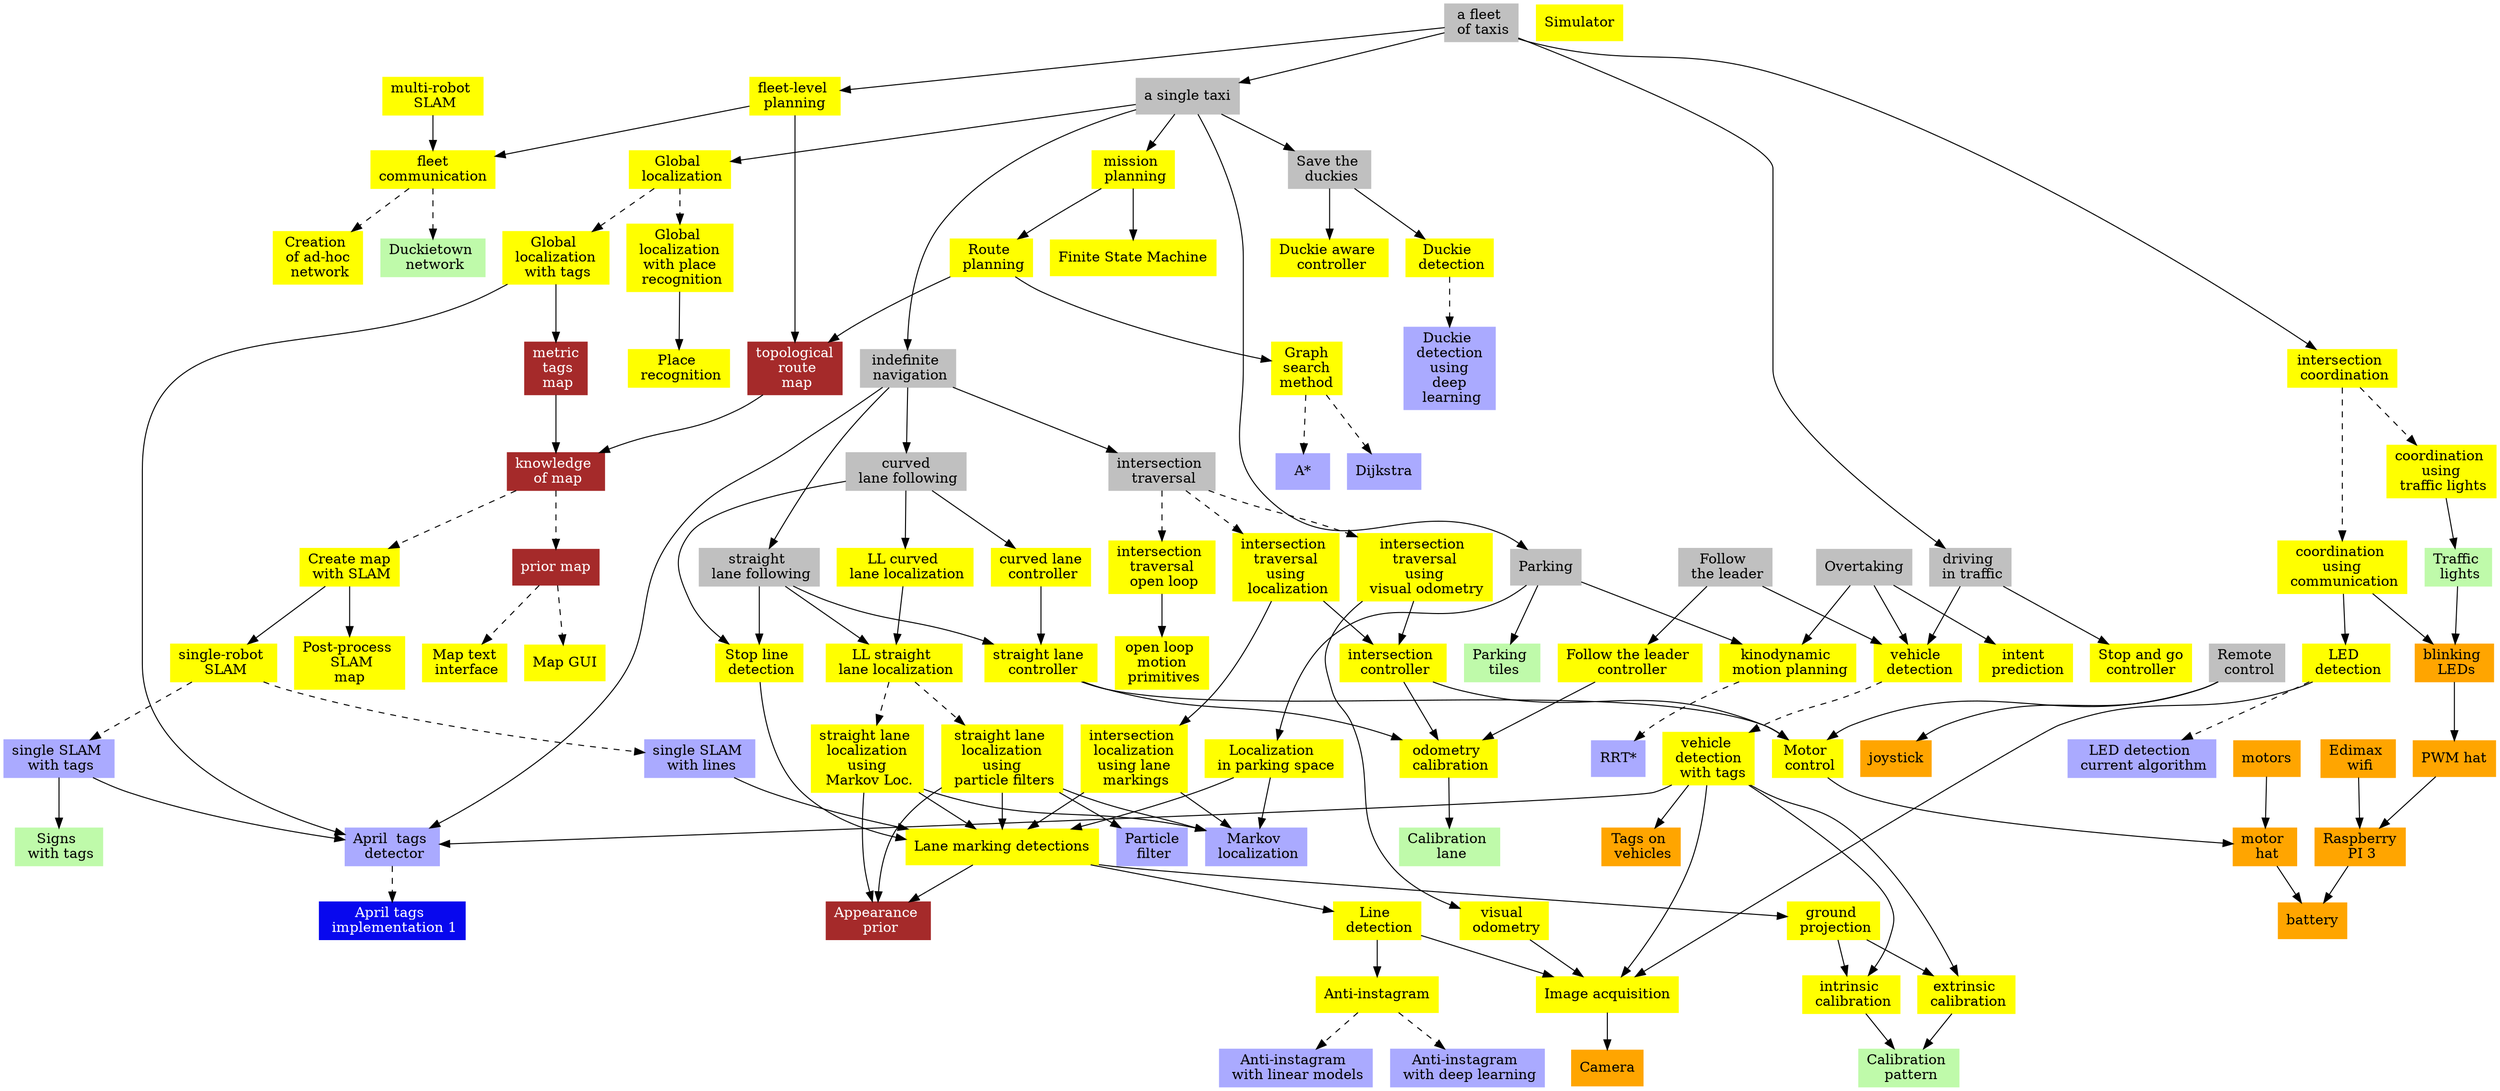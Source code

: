 digraph {
    //node [width=2, fixedsize=true];
    // Behaviors

    subgraph acluster_behaviors {
        node [style=filled,color=grey, shape=box];

        multi_car_taxi[label="a fleet \n of taxis"];

        follow_the_leader [label="Follow \n the leader"];

        joystick_control [label="Remote \n control"];

        straight_lane_following [label="straight \n lane following"];
        curved_lane_following [label="curved\n lane following"];

        intersection_traversal [label="intersection \n traversal"];

        single_car_taxi[label="a single taxi"];

        indefinite_navigation [label="indefinite \n navigation"];

        driving_in_traffic [label="driving \n in traffic"];



        parking [label="Parking"];

        overtaking [label="Overtaking"];

        save_the_duckies [label="Save the \n duckies"];

    }
    // Abstract functionality

    subgraph functionality {
        node [style=filled,color=yellow,shape=box];

        lane_marking_detection [label="Lane marking detections"];

        stop_and_go [label="Stop and go\ncontroller"];

        kinodynamic_motion_planning [label="kinodynamic \n motion planning"];

        localization_in_parking_space [label="Localization \n in parking space"];

        fleet_planning [label="fleet-level \nplanning"];
        straight_lane_controller [label="straight lane \n controller"];
        curved_lane_controller [label="curved lane\n controller"];


        straight_lane_localization [label="LL straight \n lane localization"];
        curved_lane_localization [label="LL curved \n lane localization"];


        intersection_localization [label="intersection \n localization \n using lane \n markings"];
        intersection_controller [label="intersection \n controller"];

        fleet_comms [label="fleet\ncommunication"];
        odometry_calibration [label="odometry \n calibration"];

        stop_line_detection [label="Stop line \n detection"];

        global_localization [label="Global \n localization"];
        place_recognition [label="Place \n recognition"];

        extrinsic_calibration [label="extrinsic \n calibration"];
        intrinsic_calibration [label="intrinsic \n calibration"];

        intersection_coordination [label="intersection \n coordination"];

        anti_instagram [label="Anti-instagram"];

        motor_control [label="Motor \n control"];

        led_detection [label="LED \n detection"];
        vehicle_detection  [label="vehicle \n detection"];

        route_planning [label="Route \n planning"];

        multi_slam [label="multi-robot \n SLAM"];
        single_slam [label="single-robot \n SLAM"];

        line_detection [label="Line \n detection"];

        ground_projection [label="ground \n projection"];


        visual_odometry [label="visual \n odometry"];

        open_loop_motion_primitives [label="open loop \n motion \n primitives"];

        mission_planning [label="mission \n planning"];

        ad_hoc_network [label="Creation \n of ad-hoc \n network"];


        camera_data [label="Image acquisition"];

        intent_prediction [label="intent \n prediction"];


        duckie_detection [label="Duckie \n detection"];


                simulator [label="Simulator"];

                graph_search_method [label="Graph\nsearch\nmethod"];


        map_GUI [label="Map GUI"];
        map_text_interface [label="Map text\n interface"];

        finite_state_machine [label="Finite State Machine"];

            postprocess_slam_map [label="Post-process \n SLAM\nmap"];
            knowledge_of_map_with_slam [label="Create map\n with SLAM"];

            duckie_aware_controller [label="Duckie aware \n controller"];


                    coordination_with_traffic_lights [label="coordination \n using \n traffic lights"];
                    coordination_with_communication [label="coordination \n using \n communication"];
                    straight_lane_localization_using_markov [label="straight lane \n localization \n using \n Markov Loc."];
                    straight_lane_localization_using_PF [label="straight lane \n localization \n using \n particle filters"];
                    global_localization_with_tags [label="Global \n localization \n with tags"];

                    global_localization_with_place_recognition [label="Global \n localization \n with place \n recognition"];

                    vehicle_detection_with_tags [label="vehicle \n detection \n  with tags"];


                            follow_the_leader_controller [label="Follow the leader \n controller"];


                                    intersection_traversal_with_vo [label="intersection \n traversal \n using \n visual odometry"];
                                    intersection_traversal_open_loop [label="intersection \n traversal \n open loop"];
                                    intersection_traversal_with_localization [label="intersection \n traversal \n using \n localization"];

        };
    // concrete algorithms
        subgraph algorithms {

        node [style=filled,color="#AAAAFF",shape=box];

        april_tags_detection [label="April  tags \n detector"];


        dijkstra [label="Dijkstra"];

        a_star [label="A*"];
        RRTstar [label="RRT*"];


        anti_instagram_with_linear_models [label="Anti-instagram \n with linear models"];
        anti_instagram_with_DL [label="Anti-instagram \n with deep learning"];


        led_detection_current_algo [label="LED detection \n current algorithm"];

        single_slam_lines [label="single SLAM \n with lines"];
        single_slam_tags [label="single SLAM \n with tags"];




        duckie_detection_using_DL [label="Duckie \n detection \n using \n deep \n learning"];

        markov_localization [label="Markov \n localization"];
        particle_filter [label="Particle\n filter"];

        };

    // implementations / libraries
        subgraph implementation {

        node [style=filled,color="#0808EE",shape=record,fontcolor=white];

        april_tags_library1 [label="April tags \n implementation 1"];
        //april_tags_library2 [label="April tags \n implementation 2"];


        //april_tags_detection -> april_tags_library2 [style="dashed"];
        }


    // Data

    subgraph data {

        node [style=filled, color=brown, shape=box, fontcolor=white];


        appearance_prior [label="Appearance \n prior"];



        prior_map [label="prior map"];
        knowledge_of_map [label="knowledge \n of map"];


        topological_map [label="topological\n route\n map"];
        metric_tags_map [label="metric\n tags\n map"];


        }

    // hardware on robot

        subgraph acluster_hardware {

        node [style=filled, color=orange, shape=box];

        pwm_hat [label="PWM hat"] ;
        blinking_leds [label="blinking \n LEDs"];
        motor_hat [label="motor \n hat"];
        motors [label="motors"];
        battery [label="battery"];
        edimax [label="Edimax \n wifi"];
        joystick [label="joystick"];

        RPI3 [label="Raspberry\n PI 3"];

        camera [label="Camera"];

        tags_on_vehicles [label="Tags on \n vehicles"];
        };

    // infrastructure

    subgraph infrastructure {
        node [style=filled, color="#BFFAAA", shape=box];

        traffic_lights [label="Traffic \n lights"];
        duckietown_network [label="Duckietown \n network"];
        signs_with_tags [label="Signs \n with tags"];

        calibration_lane [label="Calibration \n lane"];
        calibration_pattern [label="Calibration \n pattern"];
        parking_tiles [label="Parking \n tiles"];



        };



    node [style=filled, color=red];

    april_tags_detection -> april_tags_library1 [style="dashed"];

    pwm_hat -> RPI3;
    edimax -> RPI3;
    motors -> motor_hat -> battery;
    RPI3 -> battery;


    odometry_calibration -> calibration_lane;

    intrinsic_calibration -> calibration_pattern;
    extrinsic_calibration -> calibration_pattern;
    single_car_taxi -> save_the_duckies;


    traffic_lights -> blinking_leds;
    blinking_leds -> pwm_hat;


    coordination_with_traffic_lights -> traffic_lights;

    route_planning -> topological_map;
    topological_map -> knowledge_of_map;
    route_planning -> graph_search_method;
    graph_search_method -> a_star [style=dashed];
    graph_search_method -> dijkstra [style=dashed];

    intersection_coordination -> coordination_with_traffic_lights [style="dashed"];
    intersection_coordination -> coordination_with_communication [style="dashed"];

    anti_instagram -> anti_instagram_with_DL  [style=dashed];
    anti_instagram -> anti_instagram_with_linear_models  [style=dashed];
    led_detection -> led_detection_current_algo [style=dashed];

    led_detection -> camera_data ;
    line_detection -> camera_data ;


    single_slam_lines -> lane_marking_detection;

    coordination_with_communication -> led_detection;

    coordination_with_communication -> blinking_leds;



    line_detection -> anti_instagram;



    driving_in_traffic -> vehicle_detection;


    single_slam_tags -> april_tags_detection;

    single_slam -> single_slam_lines [style=dashed];
    single_slam -> single_slam_tags [style=dashed];


    curved_lane_following->curved_lane_localization;
    curved_lane_following->curved_lane_controller;
    curved_lane_following -> stop_line_detection;
    straight_lane_following -> straight_lane_localization;
    straight_lane_following -> straight_lane_controller;
    straight_lane_following -> stop_line_detection;

    straight_lane_controller -> odometry_calibration;

    straight_lane_controller -> motor_control;

    mission_planning -> route_planning;
    mission_planning -> finite_state_machine;

    straight_lane_localization -> straight_lane_localization_using_markov [style="dashed"];
    straight_lane_localization -> straight_lane_localization_using_PF [style="dashed"];


    straight_lane_localization_using_markov -> lane_marking_detection;
    straight_lane_localization_using_markov -> markov_localization;
    straight_lane_localization_using_markov -> appearance_prior;

    straight_lane_localization_using_PF -> lane_marking_detection;
    straight_lane_localization_using_PF -> markov_localization;
    straight_lane_localization_using_PF -> appearance_prior;

    ground_projection -> extrinsic_calibration;
    ground_projection -> intrinsic_calibration;

    stop_line_detection -> lane_marking_detection;


    intersection_traversal -> intersection_traversal_with_vo [style="dashed"];
    intersection_traversal -> intersection_traversal_open_loop [style="dashed"];
    intersection_traversal -> intersection_traversal_with_localization [style="dashed"];


    intersection_traversal_open_loop -> open_loop_motion_primitives;

    intersection_traversal_with_localization -> intersection_localization;
    intersection_traversal_with_localization -> intersection_controller;

    intersection_controller->motor_control;

    intersection_controller -> odometry_calibration;

    intersection_traversal_with_vo -> visual_odometry;

    intersection_traversal_with_vo -> intersection_controller;





    multi_car_taxi -> single_car_taxi;
    multi_car_taxi -> fleet_planning;

    fleet_planning -> topological_map;
    multi_car_taxi -> intersection_coordination;

    multi_car_taxi -> driving_in_traffic;
    fleet_planning -> fleet_comms;

    multi_slam -> fleet_comms;


    indefinite_navigation -> april_tags_detection;
    indefinite_navigation -> intersection_traversal;

    indefinite_navigation -> straight_lane_following;
    indefinite_navigation -> curved_lane_following;


    single_car_taxi -> indefinite_navigation ;
    single_car_taxi -> mission_planning;
    single_car_taxi -> global_localization;

    global_localization -> global_localization_with_tags [style=dashed];
    global_localization -> global_localization_with_place_recognition  [style=dashed];

    global_localization_with_tags -> april_tags_detection;
    global_localization_with_tags -> metric_tags_map;

    metric_tags_map -> knowledge_of_map;


    global_localization_with_place_recognition -> place_recognition;


    knowledge_of_map -> knowledge_of_map_with_slam [style=dashed];

    knowledge_of_map_with_slam -> single_slam;
    knowledge_of_map_with_slam -> postprocess_slam_map;


    knowledge_of_map -> prior_map [style=dashed];

    prior_map -> map_GUI [style=dashed];
    prior_map -> map_text_interface [style=dashed];


    vehicle_detection -> vehicle_detection_with_tags [style=dashed];

    vehicle_detection_with_tags -> april_tags_detection;
    vehicle_detection_with_tags -> intrinsic_calibration;
    vehicle_detection_with_tags -> tags_on_vehicles;
    vehicle_detection_with_tags -> camera_data;
    vehicle_detection_with_tags -> extrinsic_calibration;



    save_the_duckies -> duckie_detection;

    save_the_duckies -> duckie_aware_controller;



    duckie_detection -> duckie_detection_using_DL [style=dashed];




    follow_the_leader -> vehicle_detection;
    follow_the_leader -> follow_the_leader_controller;

    follow_the_leader_controller -> odometry_calibration;



    overtaking -> vehicle_detection;
    overtaking -> intent_prediction;
    overtaking -> kinodynamic_motion_planning;


    kinodynamic_motion_planning -> RRTstar [style=dashed];



    joystick_control -> joystick;
    joystick_control -> motor_control;

    motor_control -> motor_hat;

    parking -> parking_tiles;


    single_car_taxi -> parking;


    fleet_comms -> duckietown_network [style=dashed];

    fleet_comms -> ad_hoc_network [style=dashed];
    parking -> kinodynamic_motion_planning;
    parking -> localization_in_parking_space;

    curved_lane_controller -> straight_lane_controller;
    curved_lane_localization -> straight_lane_localization;

    camera_data -> camera;



    visual_odometry ->  camera_data;

    straight_lane_localization_using_PF -> particle_filter;

    localization_in_parking_space -> lane_marking_detection;
    localization_in_parking_space -> markov_localization;

    lane_marking_detection -> line_detection;
    lane_marking_detection -> ground_projection;
    lane_marking_detection -> appearance_prior;

    intersection_localization -> lane_marking_detection;
    intersection_localization -> markov_localization;

    single_slam_tags -> signs_with_tags;

    driving_in_traffic -> stop_and_go;
}
